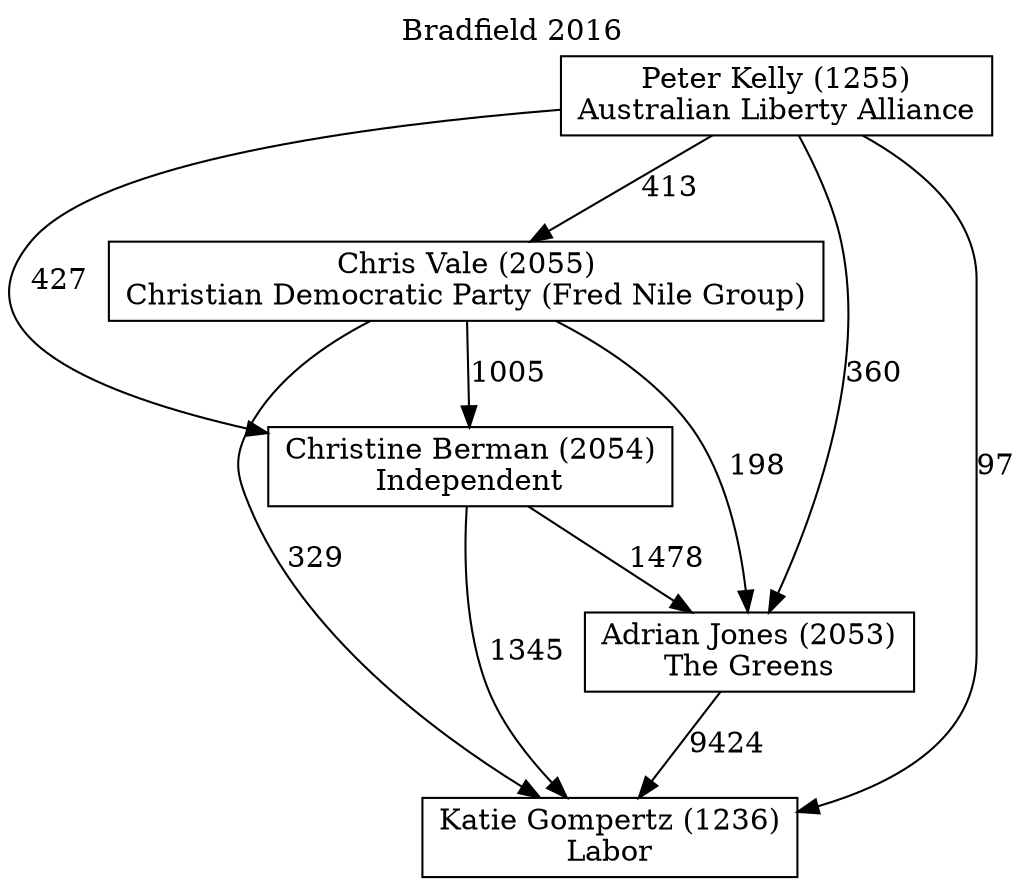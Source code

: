 // House preference flow
digraph "Katie Gompertz (1236)_Bradfield_2016" {
	graph [label="Bradfield 2016" labelloc=t mclimit=10]
	node [shape=box]
	"Katie Gompertz (1236)" [label="Katie Gompertz (1236)
Labor"]
	"Christine Berman (2054)" [label="Christine Berman (2054)
Independent"]
	"Chris Vale (2055)" [label="Chris Vale (2055)
Christian Democratic Party (Fred Nile Group)"]
	"Adrian Jones (2053)" [label="Adrian Jones (2053)
The Greens"]
	"Peter Kelly (1255)" [label="Peter Kelly (1255)
Australian Liberty Alliance"]
	"Peter Kelly (1255)" -> "Adrian Jones (2053)" [label=360]
	"Christine Berman (2054)" -> "Katie Gompertz (1236)" [label=1345]
	"Peter Kelly (1255)" -> "Chris Vale (2055)" [label=413]
	"Christine Berman (2054)" -> "Adrian Jones (2053)" [label=1478]
	"Peter Kelly (1255)" -> "Christine Berman (2054)" [label=427]
	"Chris Vale (2055)" -> "Christine Berman (2054)" [label=1005]
	"Adrian Jones (2053)" -> "Katie Gompertz (1236)" [label=9424]
	"Peter Kelly (1255)" -> "Katie Gompertz (1236)" [label=97]
	"Chris Vale (2055)" -> "Adrian Jones (2053)" [label=198]
	"Chris Vale (2055)" -> "Katie Gompertz (1236)" [label=329]
}
